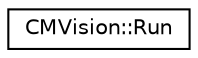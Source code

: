 digraph "Graphical Class Hierarchy"
{
 // INTERACTIVE_SVG=YES
  edge [fontname="Helvetica",fontsize="10",labelfontname="Helvetica",labelfontsize="10"];
  node [fontname="Helvetica",fontsize="10",shape=record];
  rankdir="LR";
  Node1 [label="CMVision::Run",height=0.2,width=0.4,color="black", fillcolor="white", style="filled",URL="$dc/d34/class_c_m_vision_1_1_run.html"];
}
